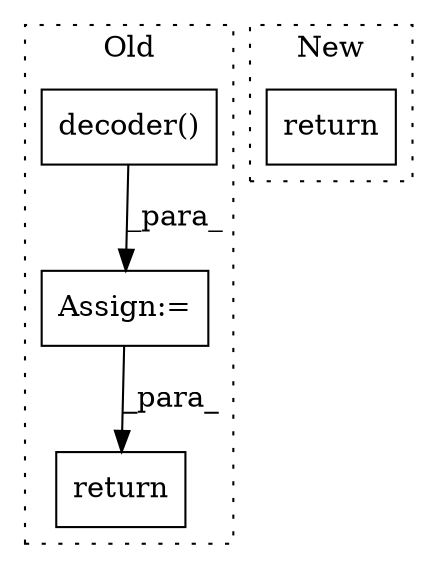 digraph G {
subgraph cluster0 {
1 [label="decoder()" a="75" s="2360,2374" l="13,1" shape="box"];
3 [label="Assign:=" a="68" s="2357" l="3" shape="box"];
4 [label="return" a="93" s="2384" l="7" shape="box"];
label = "Old";
style="dotted";
}
subgraph cluster1 {
2 [label="return" a="93" s="2418" l="7" shape="box"];
label = "New";
style="dotted";
}
1 -> 3 [label="_para_"];
3 -> 4 [label="_para_"];
}